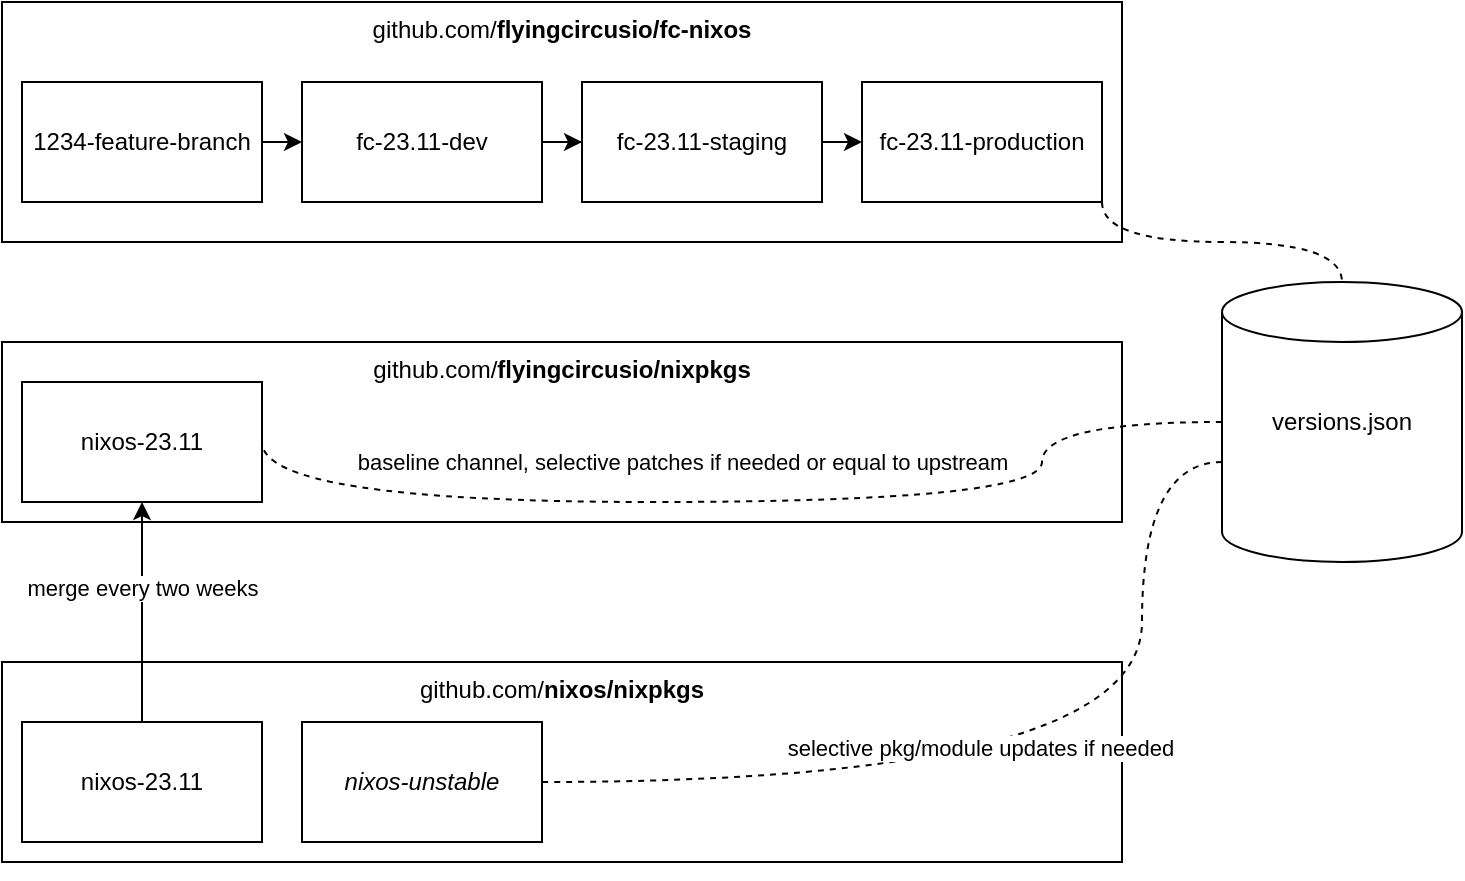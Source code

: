 <mxfile compressed="false" version="23.1.5" type="github">
  <diagram id="C_ViIL0mc71anow88msE" name="Page-1">
    <mxGraphModel dx="1794" dy="808" grid="1" gridSize="10" guides="1" tooltips="1" connect="1" arrows="1" fold="1" page="1" pageScale="1" pageWidth="850" pageHeight="1100" math="0" shadow="0">
      <root>
        <mxCell id="0" />
        <mxCell id="1" parent="0" />
        <mxCell id="m6fkhnQGAgFE_dhmXO35-2" value="github.com/&lt;b&gt;flyingcircusio/nixpkgs&lt;/b&gt;" style="rounded=0;whiteSpace=wrap;html=1;verticalAlign=top;" parent="1" vertex="1">
          <mxGeometry x="80" y="200" width="560" height="90" as="geometry" />
        </mxCell>
        <mxCell id="m6fkhnQGAgFE_dhmXO35-1" value="github.com/&lt;b&gt;flyingcircusio/fc-nixos&lt;/b&gt;" style="rounded=0;whiteSpace=wrap;html=1;verticalAlign=top;" parent="1" vertex="1">
          <mxGeometry x="80" y="30" width="560" height="120" as="geometry" />
        </mxCell>
        <mxCell id="m6fkhnQGAgFE_dhmXO35-3" value="github.com/&lt;b&gt;nixos/nixpkgs&lt;/b&gt;" style="rounded=0;whiteSpace=wrap;html=1;verticalAlign=top;" parent="1" vertex="1">
          <mxGeometry x="80" y="360" width="560" height="100" as="geometry" />
        </mxCell>
        <mxCell id="m6fkhnQGAgFE_dhmXO35-4" value="nixos-23.11" style="rounded=0;whiteSpace=wrap;html=1;" parent="1" vertex="1">
          <mxGeometry x="90" y="220" width="120" height="60" as="geometry" />
        </mxCell>
        <mxCell id="m6fkhnQGAgFE_dhmXO35-13" style="edgeStyle=orthogonalEdgeStyle;rounded=0;orthogonalLoop=1;jettySize=auto;html=1;" parent="1" source="m6fkhnQGAgFE_dhmXO35-5" target="m6fkhnQGAgFE_dhmXO35-4" edge="1">
          <mxGeometry relative="1" as="geometry" />
        </mxCell>
        <mxCell id="m6fkhnQGAgFE_dhmXO35-27" value="merge every two weeks" style="edgeLabel;html=1;align=center;verticalAlign=middle;resizable=0;points=[];" parent="m6fkhnQGAgFE_dhmXO35-13" vertex="1" connectable="0">
          <mxGeometry x="0.1" y="2" relative="1" as="geometry">
            <mxPoint x="2" y="-7" as="offset" />
          </mxGeometry>
        </mxCell>
        <mxCell id="m6fkhnQGAgFE_dhmXO35-5" value="nixos-23.11" style="rounded=0;whiteSpace=wrap;html=1;" parent="1" vertex="1">
          <mxGeometry x="90" y="390" width="120" height="60" as="geometry" />
        </mxCell>
        <mxCell id="m6fkhnQGAgFE_dhmXO35-14" value="nixos-unstable" style="rounded=0;whiteSpace=wrap;html=1;fontStyle=2" parent="1" vertex="1">
          <mxGeometry x="230" y="390" width="120" height="60" as="geometry" />
        </mxCell>
        <mxCell id="m6fkhnQGAgFE_dhmXO35-19" style="edgeStyle=orthogonalEdgeStyle;rounded=0;orthogonalLoop=1;jettySize=auto;html=1;exitX=1;exitY=0.5;exitDx=0;exitDy=0;entryX=0;entryY=0.5;entryDx=0;entryDy=0;" parent="1" source="m6fkhnQGAgFE_dhmXO35-15" target="m6fkhnQGAgFE_dhmXO35-16" edge="1">
          <mxGeometry relative="1" as="geometry" />
        </mxCell>
        <mxCell id="m6fkhnQGAgFE_dhmXO35-15" value="1234-feature-branch&lt;br&gt;" style="rounded=0;whiteSpace=wrap;html=1;" parent="1" vertex="1">
          <mxGeometry x="90" y="70" width="120" height="60" as="geometry" />
        </mxCell>
        <mxCell id="m6fkhnQGAgFE_dhmXO35-20" style="edgeStyle=orthogonalEdgeStyle;rounded=0;orthogonalLoop=1;jettySize=auto;html=1;exitX=1;exitY=0.5;exitDx=0;exitDy=0;" parent="1" source="m6fkhnQGAgFE_dhmXO35-16" target="m6fkhnQGAgFE_dhmXO35-17" edge="1">
          <mxGeometry relative="1" as="geometry" />
        </mxCell>
        <mxCell id="m6fkhnQGAgFE_dhmXO35-16" value="fc-23.11-dev" style="rounded=0;whiteSpace=wrap;html=1;" parent="1" vertex="1">
          <mxGeometry x="230" y="70" width="120" height="60" as="geometry" />
        </mxCell>
        <mxCell id="m6fkhnQGAgFE_dhmXO35-21" style="edgeStyle=orthogonalEdgeStyle;rounded=0;orthogonalLoop=1;jettySize=auto;html=1;exitX=1;exitY=0.5;exitDx=0;exitDy=0;entryX=0;entryY=0.5;entryDx=0;entryDy=0;" parent="1" source="m6fkhnQGAgFE_dhmXO35-17" target="m6fkhnQGAgFE_dhmXO35-18" edge="1">
          <mxGeometry relative="1" as="geometry" />
        </mxCell>
        <mxCell id="m6fkhnQGAgFE_dhmXO35-17" value="fc-23.11-staging" style="rounded=0;whiteSpace=wrap;html=1;" parent="1" vertex="1">
          <mxGeometry x="370" y="70" width="120" height="60" as="geometry" />
        </mxCell>
        <mxCell id="m6fkhnQGAgFE_dhmXO35-24" style="edgeStyle=orthogonalEdgeStyle;orthogonalLoop=1;jettySize=auto;html=1;exitX=1;exitY=1;exitDx=0;exitDy=0;curved=1;dashed=1;endArrow=none;endFill=0;" parent="1" source="m6fkhnQGAgFE_dhmXO35-18" target="m6fkhnQGAgFE_dhmXO35-23" edge="1">
          <mxGeometry relative="1" as="geometry" />
        </mxCell>
        <mxCell id="m6fkhnQGAgFE_dhmXO35-18" value="fc-23.11-production" style="rounded=0;whiteSpace=wrap;html=1;" parent="1" vertex="1">
          <mxGeometry x="510" y="70" width="120" height="60" as="geometry" />
        </mxCell>
        <mxCell id="m6fkhnQGAgFE_dhmXO35-22" style="edgeStyle=orthogonalEdgeStyle;rounded=0;orthogonalLoop=1;jettySize=auto;html=1;exitX=0.5;exitY=1;exitDx=0;exitDy=0;" parent="1" source="m6fkhnQGAgFE_dhmXO35-3" target="m6fkhnQGAgFE_dhmXO35-3" edge="1">
          <mxGeometry relative="1" as="geometry" />
        </mxCell>
        <mxCell id="m6fkhnQGAgFE_dhmXO35-25" style="edgeStyle=elbowEdgeStyle;sketch=0;orthogonalLoop=1;jettySize=auto;html=1;shadow=0;dashed=1;endArrow=none;endFill=0;strokeColor=#000000;curved=1;" parent="1" source="m6fkhnQGAgFE_dhmXO35-23" target="m6fkhnQGAgFE_dhmXO35-14" edge="1">
          <mxGeometry relative="1" as="geometry">
            <Array as="points">
              <mxPoint x="650" y="260" />
              <mxPoint x="590" y="340" />
            </Array>
          </mxGeometry>
        </mxCell>
        <mxCell id="m6fkhnQGAgFE_dhmXO35-28" value="selective pkg/module updates if needed" style="edgeLabel;html=1;align=center;verticalAlign=middle;resizable=0;points=[];" parent="m6fkhnQGAgFE_dhmXO35-25" vertex="1" connectable="0">
          <mxGeometry x="0.124" y="-17" relative="1" as="geometry">
            <mxPoint as="offset" />
          </mxGeometry>
        </mxCell>
        <mxCell id="m6fkhnQGAgFE_dhmXO35-26" style="edgeStyle=orthogonalEdgeStyle;sketch=0;orthogonalLoop=1;jettySize=auto;html=1;shadow=0;dashed=1;endArrow=none;endFill=0;strokeColor=#000000;entryX=1;entryY=0.5;entryDx=0;entryDy=0;curved=1;" parent="1" source="m6fkhnQGAgFE_dhmXO35-23" target="m6fkhnQGAgFE_dhmXO35-4" edge="1">
          <mxGeometry relative="1" as="geometry">
            <Array as="points">
              <mxPoint x="600" y="240" />
              <mxPoint x="600" y="280" />
              <mxPoint x="210" y="280" />
            </Array>
          </mxGeometry>
        </mxCell>
        <mxCell id="m6fkhnQGAgFE_dhmXO35-30" value="baseline channel, selective patches if needed or equal to upstream" style="edgeLabel;html=1;align=center;verticalAlign=middle;resizable=0;points=[];" parent="m6fkhnQGAgFE_dhmXO35-26" vertex="1" connectable="0">
          <mxGeometry x="-0.111" y="19" relative="1" as="geometry">
            <mxPoint x="-66" y="-39" as="offset" />
          </mxGeometry>
        </mxCell>
        <mxCell id="m6fkhnQGAgFE_dhmXO35-23" value="versions.json" style="shape=cylinder2;whiteSpace=wrap;html=1;boundedLbl=1;backgroundOutline=1;size=15;" parent="1" vertex="1">
          <mxGeometry x="690" y="170" width="120" height="140" as="geometry" />
        </mxCell>
      </root>
    </mxGraphModel>
  </diagram>
</mxfile>
